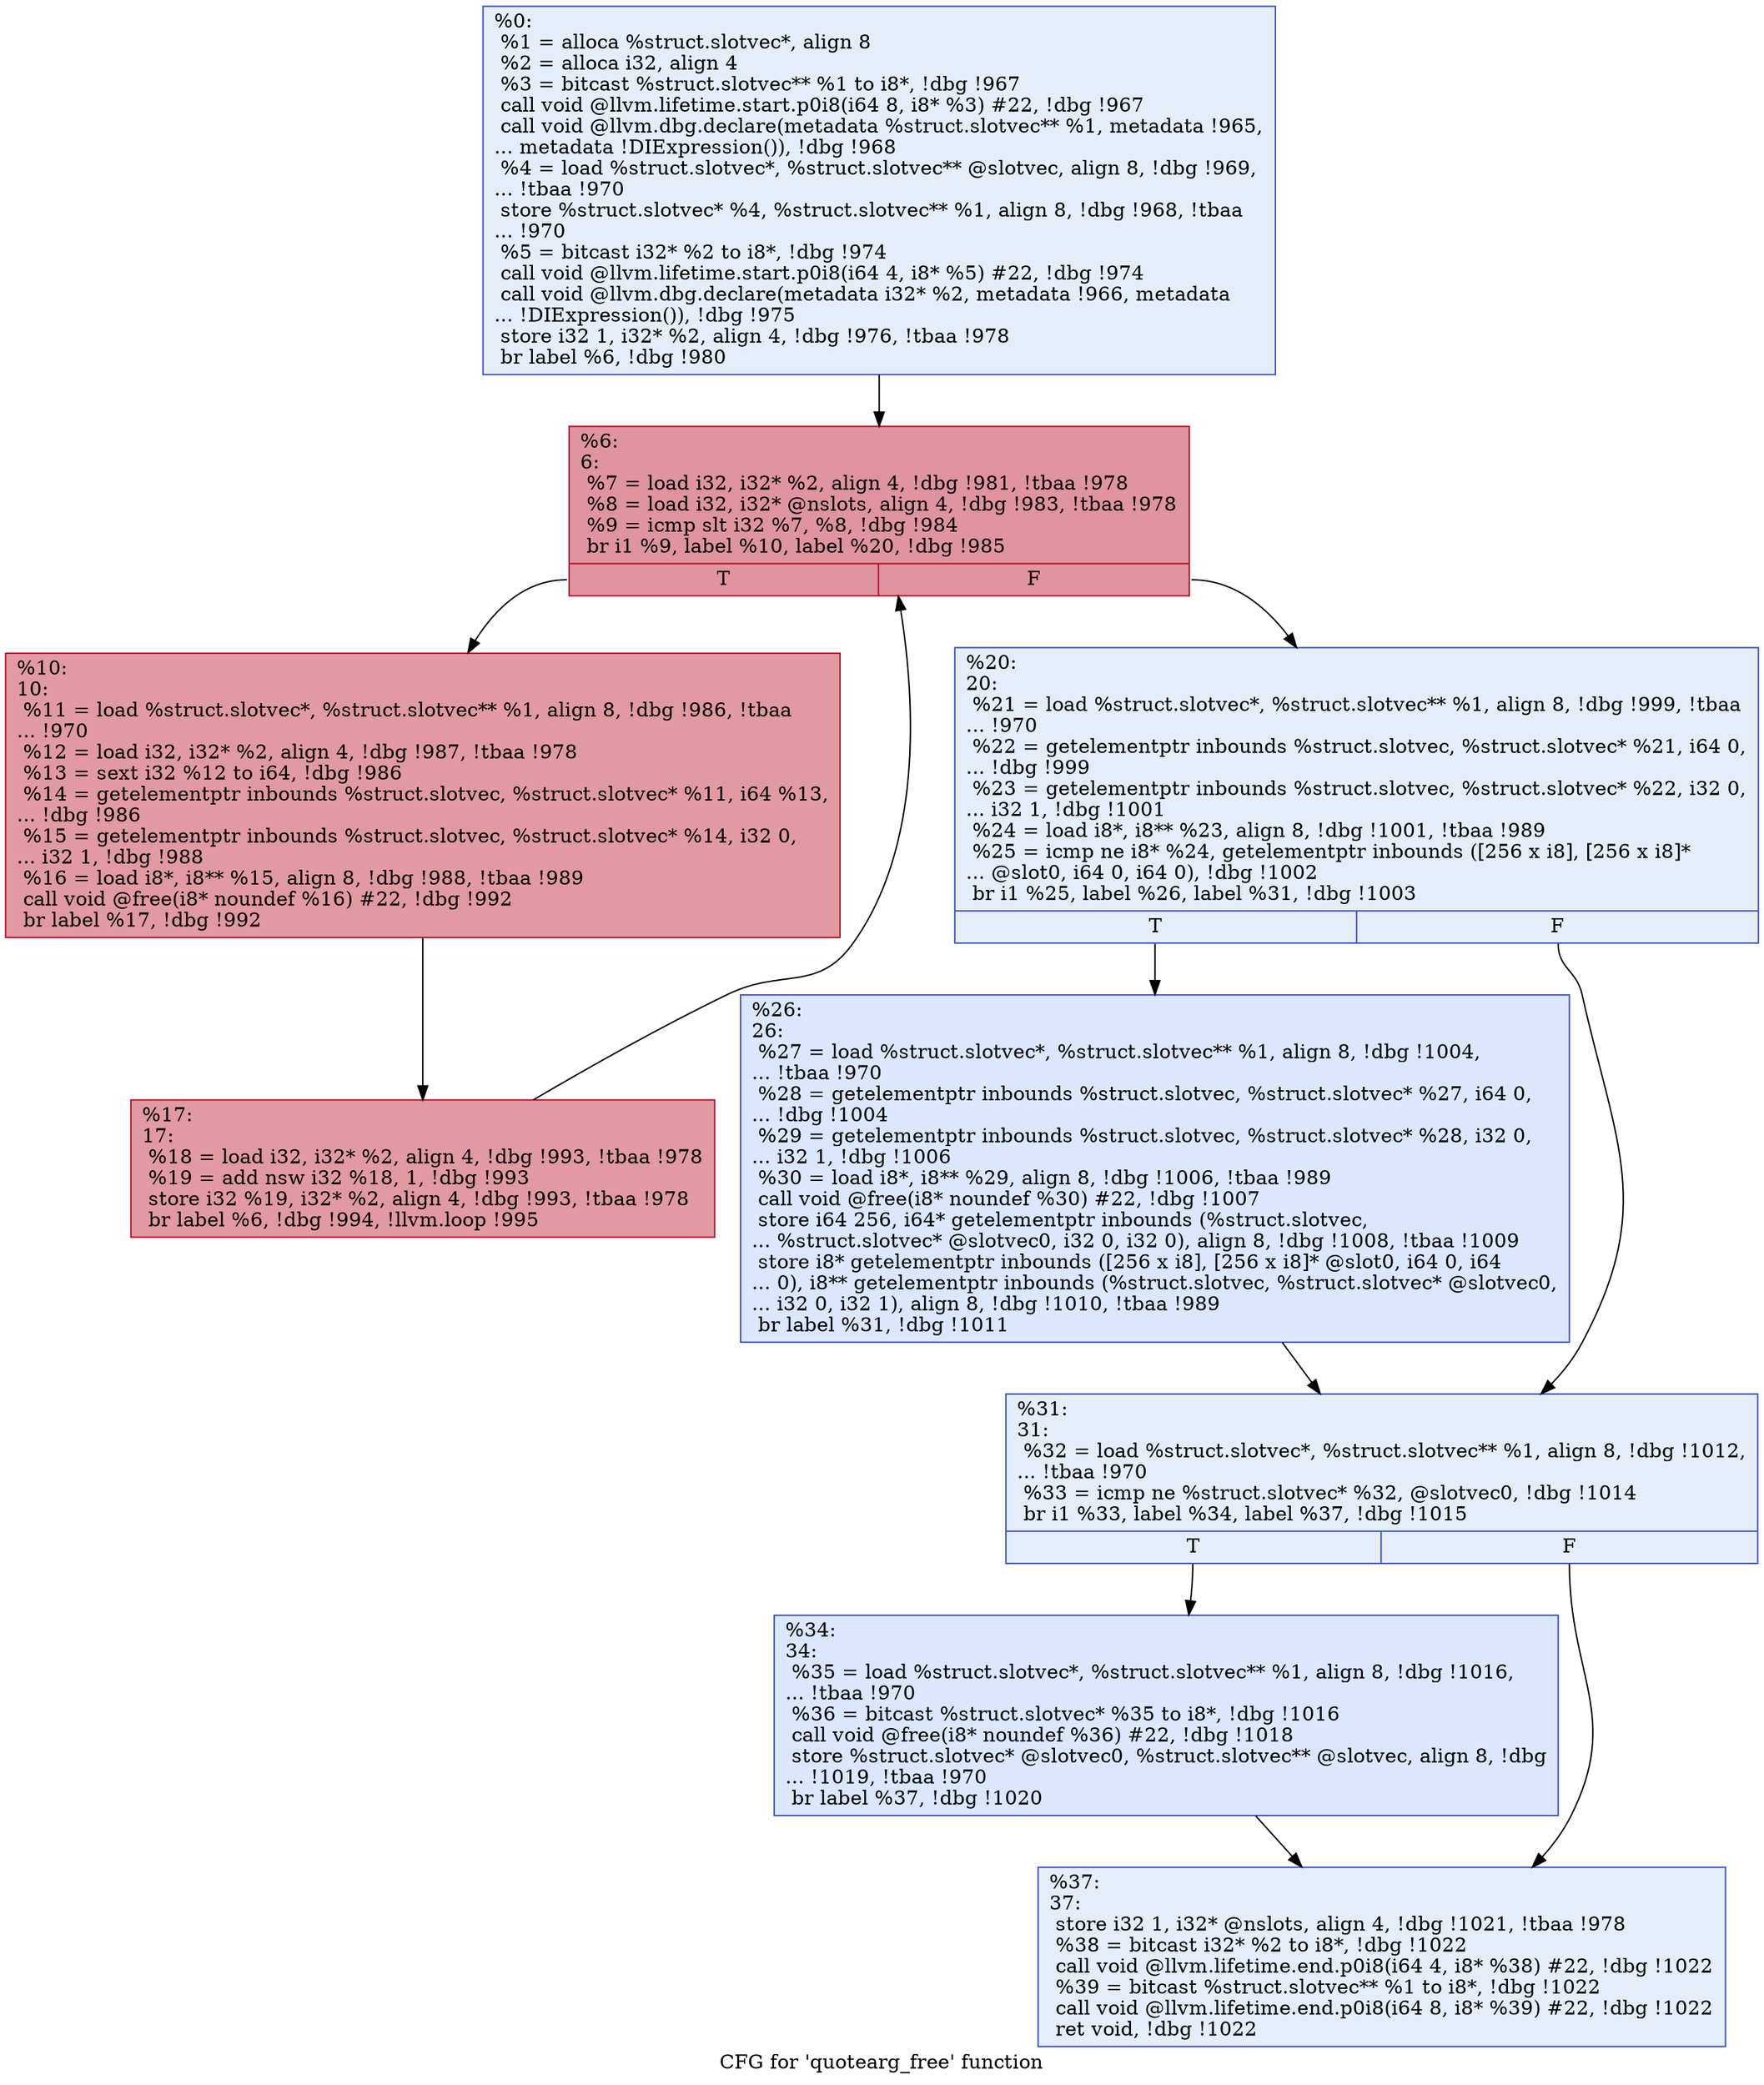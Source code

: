 digraph "CFG for 'quotearg_free' function" {
	label="CFG for 'quotearg_free' function";

	Node0x233c950 [shape=record,color="#3d50c3ff", style=filled, fillcolor="#c5d6f270",label="{%0:\l  %1 = alloca %struct.slotvec*, align 8\l  %2 = alloca i32, align 4\l  %3 = bitcast %struct.slotvec** %1 to i8*, !dbg !967\l  call void @llvm.lifetime.start.p0i8(i64 8, i8* %3) #22, !dbg !967\l  call void @llvm.dbg.declare(metadata %struct.slotvec** %1, metadata !965,\l... metadata !DIExpression()), !dbg !968\l  %4 = load %struct.slotvec*, %struct.slotvec** @slotvec, align 8, !dbg !969,\l... !tbaa !970\l  store %struct.slotvec* %4, %struct.slotvec** %1, align 8, !dbg !968, !tbaa\l... !970\l  %5 = bitcast i32* %2 to i8*, !dbg !974\l  call void @llvm.lifetime.start.p0i8(i64 4, i8* %5) #22, !dbg !974\l  call void @llvm.dbg.declare(metadata i32* %2, metadata !966, metadata\l... !DIExpression()), !dbg !975\l  store i32 1, i32* %2, align 4, !dbg !976, !tbaa !978\l  br label %6, !dbg !980\l}"];
	Node0x233c950 -> Node0x233c9a0;
	Node0x233c9a0 [shape=record,color="#b70d28ff", style=filled, fillcolor="#b70d2870",label="{%6:\l6:                                                \l  %7 = load i32, i32* %2, align 4, !dbg !981, !tbaa !978\l  %8 = load i32, i32* @nslots, align 4, !dbg !983, !tbaa !978\l  %9 = icmp slt i32 %7, %8, !dbg !984\l  br i1 %9, label %10, label %20, !dbg !985\l|{<s0>T|<s1>F}}"];
	Node0x233c9a0:s0 -> Node0x233c9f0;
	Node0x233c9a0:s1 -> Node0x233ca90;
	Node0x233c9f0 [shape=record,color="#b70d28ff", style=filled, fillcolor="#bb1b2c70",label="{%10:\l10:                                               \l  %11 = load %struct.slotvec*, %struct.slotvec** %1, align 8, !dbg !986, !tbaa\l... !970\l  %12 = load i32, i32* %2, align 4, !dbg !987, !tbaa !978\l  %13 = sext i32 %12 to i64, !dbg !986\l  %14 = getelementptr inbounds %struct.slotvec, %struct.slotvec* %11, i64 %13,\l... !dbg !986\l  %15 = getelementptr inbounds %struct.slotvec, %struct.slotvec* %14, i32 0,\l... i32 1, !dbg !988\l  %16 = load i8*, i8** %15, align 8, !dbg !988, !tbaa !989\l  call void @free(i8* noundef %16) #22, !dbg !992\l  br label %17, !dbg !992\l}"];
	Node0x233c9f0 -> Node0x233ca40;
	Node0x233ca40 [shape=record,color="#b70d28ff", style=filled, fillcolor="#bb1b2c70",label="{%17:\l17:                                               \l  %18 = load i32, i32* %2, align 4, !dbg !993, !tbaa !978\l  %19 = add nsw i32 %18, 1, !dbg !993\l  store i32 %19, i32* %2, align 4, !dbg !993, !tbaa !978\l  br label %6, !dbg !994, !llvm.loop !995\l}"];
	Node0x233ca40 -> Node0x233c9a0;
	Node0x233ca90 [shape=record,color="#3d50c3ff", style=filled, fillcolor="#c5d6f270",label="{%20:\l20:                                               \l  %21 = load %struct.slotvec*, %struct.slotvec** %1, align 8, !dbg !999, !tbaa\l... !970\l  %22 = getelementptr inbounds %struct.slotvec, %struct.slotvec* %21, i64 0,\l... !dbg !999\l  %23 = getelementptr inbounds %struct.slotvec, %struct.slotvec* %22, i32 0,\l... i32 1, !dbg !1001\l  %24 = load i8*, i8** %23, align 8, !dbg !1001, !tbaa !989\l  %25 = icmp ne i8* %24, getelementptr inbounds ([256 x i8], [256 x i8]*\l... @slot0, i64 0, i64 0), !dbg !1002\l  br i1 %25, label %26, label %31, !dbg !1003\l|{<s0>T|<s1>F}}"];
	Node0x233ca90:s0 -> Node0x233cae0;
	Node0x233ca90:s1 -> Node0x233cb30;
	Node0x233cae0 [shape=record,color="#3d50c3ff", style=filled, fillcolor="#aec9fc70",label="{%26:\l26:                                               \l  %27 = load %struct.slotvec*, %struct.slotvec** %1, align 8, !dbg !1004,\l... !tbaa !970\l  %28 = getelementptr inbounds %struct.slotvec, %struct.slotvec* %27, i64 0,\l... !dbg !1004\l  %29 = getelementptr inbounds %struct.slotvec, %struct.slotvec* %28, i32 0,\l... i32 1, !dbg !1006\l  %30 = load i8*, i8** %29, align 8, !dbg !1006, !tbaa !989\l  call void @free(i8* noundef %30) #22, !dbg !1007\l  store i64 256, i64* getelementptr inbounds (%struct.slotvec,\l... %struct.slotvec* @slotvec0, i32 0, i32 0), align 8, !dbg !1008, !tbaa !1009\l  store i8* getelementptr inbounds ([256 x i8], [256 x i8]* @slot0, i64 0, i64\l... 0), i8** getelementptr inbounds (%struct.slotvec, %struct.slotvec* @slotvec0,\l... i32 0, i32 1), align 8, !dbg !1010, !tbaa !989\l  br label %31, !dbg !1011\l}"];
	Node0x233cae0 -> Node0x233cb30;
	Node0x233cb30 [shape=record,color="#3d50c3ff", style=filled, fillcolor="#c5d6f270",label="{%31:\l31:                                               \l  %32 = load %struct.slotvec*, %struct.slotvec** %1, align 8, !dbg !1012,\l... !tbaa !970\l  %33 = icmp ne %struct.slotvec* %32, @slotvec0, !dbg !1014\l  br i1 %33, label %34, label %37, !dbg !1015\l|{<s0>T|<s1>F}}"];
	Node0x233cb30:s0 -> Node0x233cb80;
	Node0x233cb30:s1 -> Node0x233cbd0;
	Node0x233cb80 [shape=record,color="#3d50c3ff", style=filled, fillcolor="#aec9fc70",label="{%34:\l34:                                               \l  %35 = load %struct.slotvec*, %struct.slotvec** %1, align 8, !dbg !1016,\l... !tbaa !970\l  %36 = bitcast %struct.slotvec* %35 to i8*, !dbg !1016\l  call void @free(i8* noundef %36) #22, !dbg !1018\l  store %struct.slotvec* @slotvec0, %struct.slotvec** @slotvec, align 8, !dbg\l... !1019, !tbaa !970\l  br label %37, !dbg !1020\l}"];
	Node0x233cb80 -> Node0x233cbd0;
	Node0x233cbd0 [shape=record,color="#3d50c3ff", style=filled, fillcolor="#c5d6f270",label="{%37:\l37:                                               \l  store i32 1, i32* @nslots, align 4, !dbg !1021, !tbaa !978\l  %38 = bitcast i32* %2 to i8*, !dbg !1022\l  call void @llvm.lifetime.end.p0i8(i64 4, i8* %38) #22, !dbg !1022\l  %39 = bitcast %struct.slotvec** %1 to i8*, !dbg !1022\l  call void @llvm.lifetime.end.p0i8(i64 8, i8* %39) #22, !dbg !1022\l  ret void, !dbg !1022\l}"];
}
